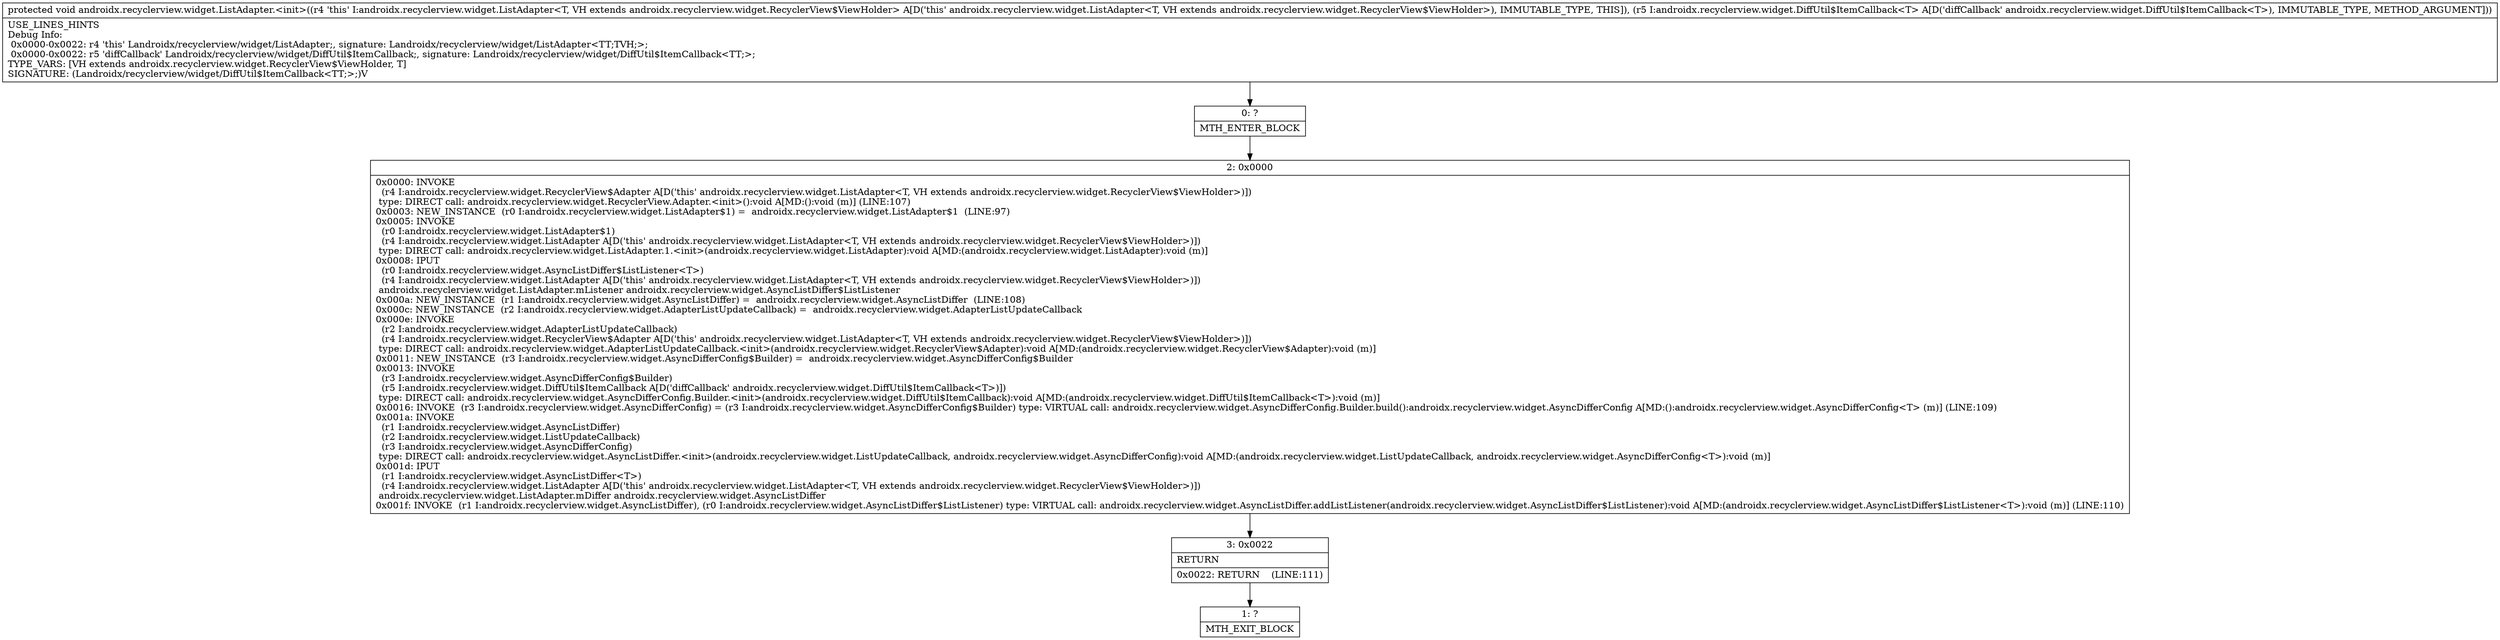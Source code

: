 digraph "CFG forandroidx.recyclerview.widget.ListAdapter.\<init\>(Landroidx\/recyclerview\/widget\/DiffUtil$ItemCallback;)V" {
Node_0 [shape=record,label="{0\:\ ?|MTH_ENTER_BLOCK\l}"];
Node_2 [shape=record,label="{2\:\ 0x0000|0x0000: INVOKE  \l  (r4 I:androidx.recyclerview.widget.RecyclerView$Adapter A[D('this' androidx.recyclerview.widget.ListAdapter\<T, VH extends androidx.recyclerview.widget.RecyclerView$ViewHolder\>)])\l type: DIRECT call: androidx.recyclerview.widget.RecyclerView.Adapter.\<init\>():void A[MD:():void (m)] (LINE:107)\l0x0003: NEW_INSTANCE  (r0 I:androidx.recyclerview.widget.ListAdapter$1) =  androidx.recyclerview.widget.ListAdapter$1  (LINE:97)\l0x0005: INVOKE  \l  (r0 I:androidx.recyclerview.widget.ListAdapter$1)\l  (r4 I:androidx.recyclerview.widget.ListAdapter A[D('this' androidx.recyclerview.widget.ListAdapter\<T, VH extends androidx.recyclerview.widget.RecyclerView$ViewHolder\>)])\l type: DIRECT call: androidx.recyclerview.widget.ListAdapter.1.\<init\>(androidx.recyclerview.widget.ListAdapter):void A[MD:(androidx.recyclerview.widget.ListAdapter):void (m)]\l0x0008: IPUT  \l  (r0 I:androidx.recyclerview.widget.AsyncListDiffer$ListListener\<T\>)\l  (r4 I:androidx.recyclerview.widget.ListAdapter A[D('this' androidx.recyclerview.widget.ListAdapter\<T, VH extends androidx.recyclerview.widget.RecyclerView$ViewHolder\>)])\l androidx.recyclerview.widget.ListAdapter.mListener androidx.recyclerview.widget.AsyncListDiffer$ListListener \l0x000a: NEW_INSTANCE  (r1 I:androidx.recyclerview.widget.AsyncListDiffer) =  androidx.recyclerview.widget.AsyncListDiffer  (LINE:108)\l0x000c: NEW_INSTANCE  (r2 I:androidx.recyclerview.widget.AdapterListUpdateCallback) =  androidx.recyclerview.widget.AdapterListUpdateCallback \l0x000e: INVOKE  \l  (r2 I:androidx.recyclerview.widget.AdapterListUpdateCallback)\l  (r4 I:androidx.recyclerview.widget.RecyclerView$Adapter A[D('this' androidx.recyclerview.widget.ListAdapter\<T, VH extends androidx.recyclerview.widget.RecyclerView$ViewHolder\>)])\l type: DIRECT call: androidx.recyclerview.widget.AdapterListUpdateCallback.\<init\>(androidx.recyclerview.widget.RecyclerView$Adapter):void A[MD:(androidx.recyclerview.widget.RecyclerView$Adapter):void (m)]\l0x0011: NEW_INSTANCE  (r3 I:androidx.recyclerview.widget.AsyncDifferConfig$Builder) =  androidx.recyclerview.widget.AsyncDifferConfig$Builder \l0x0013: INVOKE  \l  (r3 I:androidx.recyclerview.widget.AsyncDifferConfig$Builder)\l  (r5 I:androidx.recyclerview.widget.DiffUtil$ItemCallback A[D('diffCallback' androidx.recyclerview.widget.DiffUtil$ItemCallback\<T\>)])\l type: DIRECT call: androidx.recyclerview.widget.AsyncDifferConfig.Builder.\<init\>(androidx.recyclerview.widget.DiffUtil$ItemCallback):void A[MD:(androidx.recyclerview.widget.DiffUtil$ItemCallback\<T\>):void (m)]\l0x0016: INVOKE  (r3 I:androidx.recyclerview.widget.AsyncDifferConfig) = (r3 I:androidx.recyclerview.widget.AsyncDifferConfig$Builder) type: VIRTUAL call: androidx.recyclerview.widget.AsyncDifferConfig.Builder.build():androidx.recyclerview.widget.AsyncDifferConfig A[MD:():androidx.recyclerview.widget.AsyncDifferConfig\<T\> (m)] (LINE:109)\l0x001a: INVOKE  \l  (r1 I:androidx.recyclerview.widget.AsyncListDiffer)\l  (r2 I:androidx.recyclerview.widget.ListUpdateCallback)\l  (r3 I:androidx.recyclerview.widget.AsyncDifferConfig)\l type: DIRECT call: androidx.recyclerview.widget.AsyncListDiffer.\<init\>(androidx.recyclerview.widget.ListUpdateCallback, androidx.recyclerview.widget.AsyncDifferConfig):void A[MD:(androidx.recyclerview.widget.ListUpdateCallback, androidx.recyclerview.widget.AsyncDifferConfig\<T\>):void (m)]\l0x001d: IPUT  \l  (r1 I:androidx.recyclerview.widget.AsyncListDiffer\<T\>)\l  (r4 I:androidx.recyclerview.widget.ListAdapter A[D('this' androidx.recyclerview.widget.ListAdapter\<T, VH extends androidx.recyclerview.widget.RecyclerView$ViewHolder\>)])\l androidx.recyclerview.widget.ListAdapter.mDiffer androidx.recyclerview.widget.AsyncListDiffer \l0x001f: INVOKE  (r1 I:androidx.recyclerview.widget.AsyncListDiffer), (r0 I:androidx.recyclerview.widget.AsyncListDiffer$ListListener) type: VIRTUAL call: androidx.recyclerview.widget.AsyncListDiffer.addListListener(androidx.recyclerview.widget.AsyncListDiffer$ListListener):void A[MD:(androidx.recyclerview.widget.AsyncListDiffer$ListListener\<T\>):void (m)] (LINE:110)\l}"];
Node_3 [shape=record,label="{3\:\ 0x0022|RETURN\l|0x0022: RETURN    (LINE:111)\l}"];
Node_1 [shape=record,label="{1\:\ ?|MTH_EXIT_BLOCK\l}"];
MethodNode[shape=record,label="{protected void androidx.recyclerview.widget.ListAdapter.\<init\>((r4 'this' I:androidx.recyclerview.widget.ListAdapter\<T, VH extends androidx.recyclerview.widget.RecyclerView$ViewHolder\> A[D('this' androidx.recyclerview.widget.ListAdapter\<T, VH extends androidx.recyclerview.widget.RecyclerView$ViewHolder\>), IMMUTABLE_TYPE, THIS]), (r5 I:androidx.recyclerview.widget.DiffUtil$ItemCallback\<T\> A[D('diffCallback' androidx.recyclerview.widget.DiffUtil$ItemCallback\<T\>), IMMUTABLE_TYPE, METHOD_ARGUMENT]))  | USE_LINES_HINTS\lDebug Info:\l  0x0000\-0x0022: r4 'this' Landroidx\/recyclerview\/widget\/ListAdapter;, signature: Landroidx\/recyclerview\/widget\/ListAdapter\<TT;TVH;\>;\l  0x0000\-0x0022: r5 'diffCallback' Landroidx\/recyclerview\/widget\/DiffUtil$ItemCallback;, signature: Landroidx\/recyclerview\/widget\/DiffUtil$ItemCallback\<TT;\>;\lTYPE_VARS: [VH extends androidx.recyclerview.widget.RecyclerView$ViewHolder, T]\lSIGNATURE: (Landroidx\/recyclerview\/widget\/DiffUtil$ItemCallback\<TT;\>;)V\l}"];
MethodNode -> Node_0;Node_0 -> Node_2;
Node_2 -> Node_3;
Node_3 -> Node_1;
}

